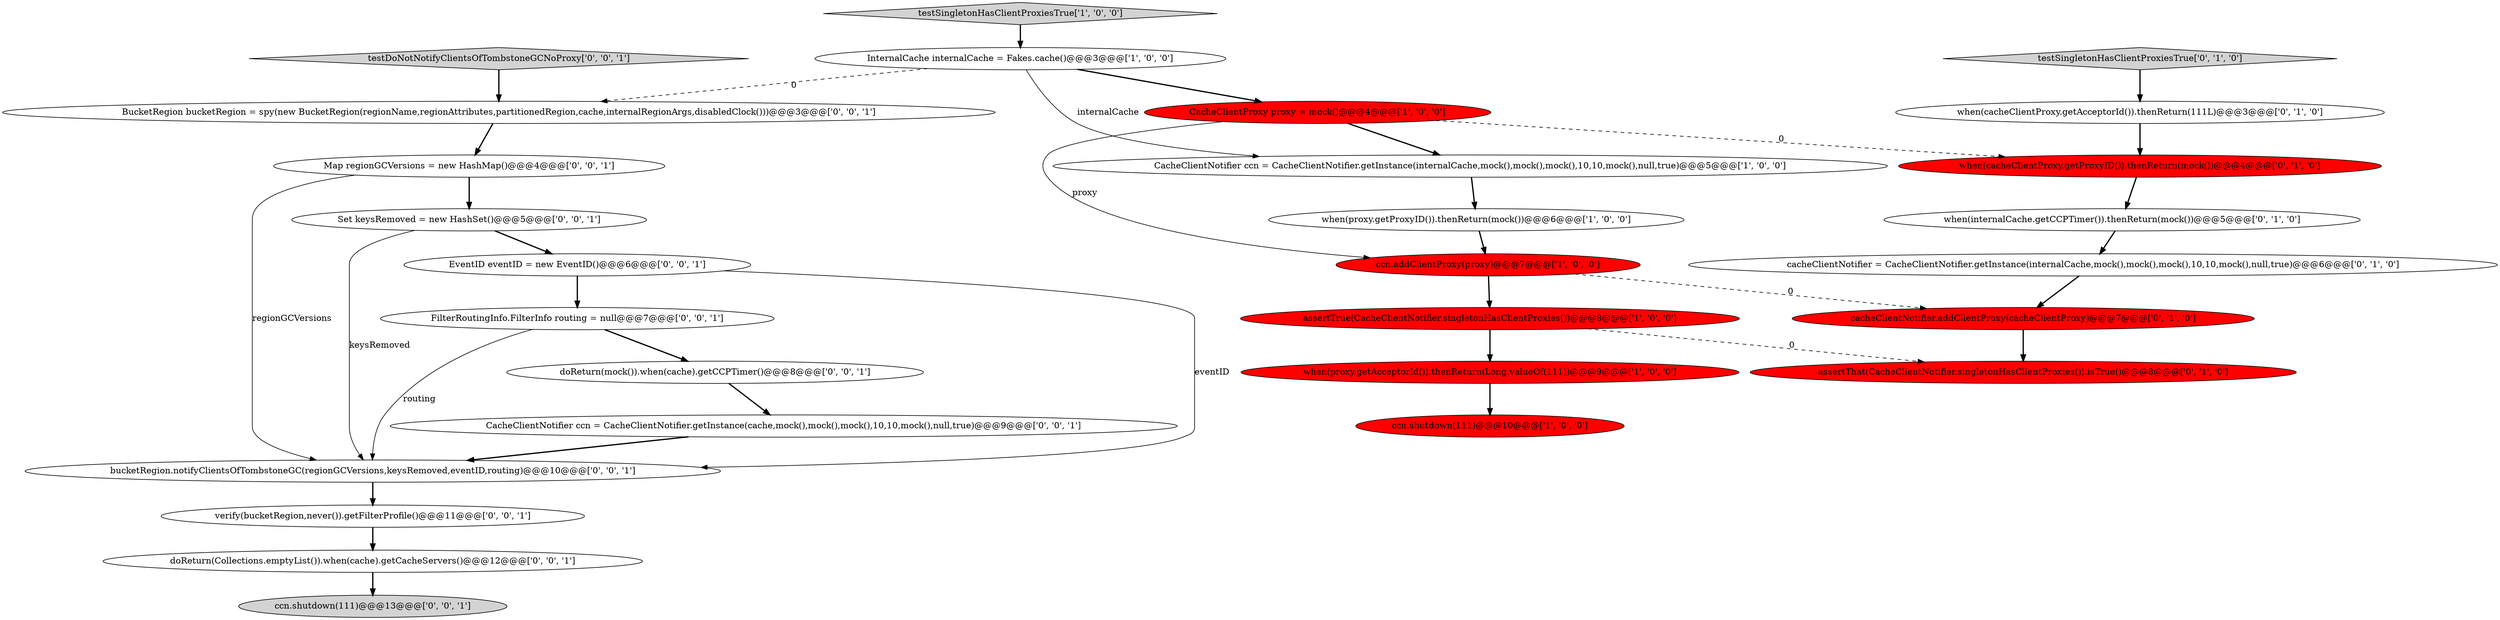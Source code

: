 digraph {
13 [style = filled, label = "cacheClientNotifier = CacheClientNotifier.getInstance(internalCache,mock(),mock(),mock(),10,10,mock(),null,true)@@@6@@@['0', '1', '0']", fillcolor = white, shape = ellipse image = "AAA0AAABBB2BBB"];
8 [style = filled, label = "when(proxy.getAcceptorId()).thenReturn(Long.valueOf(111))@@@9@@@['1', '0', '0']", fillcolor = red, shape = ellipse image = "AAA1AAABBB1BBB"];
21 [style = filled, label = "testDoNotNotifyClientsOfTombstoneGCNoProxy['0', '0', '1']", fillcolor = lightgray, shape = diamond image = "AAA0AAABBB3BBB"];
24 [style = filled, label = "EventID eventID = new EventID()@@@6@@@['0', '0', '1']", fillcolor = white, shape = ellipse image = "AAA0AAABBB3BBB"];
2 [style = filled, label = "CacheClientProxy proxy = mock()@@@4@@@['1', '0', '0']", fillcolor = red, shape = ellipse image = "AAA1AAABBB1BBB"];
25 [style = filled, label = "Map regionGCVersions = new HashMap()@@@4@@@['0', '0', '1']", fillcolor = white, shape = ellipse image = "AAA0AAABBB3BBB"];
3 [style = filled, label = "assertTrue(CacheClientNotifier.singletonHasClientProxies())@@@8@@@['1', '0', '0']", fillcolor = red, shape = ellipse image = "AAA1AAABBB1BBB"];
7 [style = filled, label = "testSingletonHasClientProxiesTrue['1', '0', '0']", fillcolor = lightgray, shape = diamond image = "AAA0AAABBB1BBB"];
9 [style = filled, label = "when(cacheClientProxy.getAcceptorId()).thenReturn(111L)@@@3@@@['0', '1', '0']", fillcolor = white, shape = ellipse image = "AAA0AAABBB2BBB"];
5 [style = filled, label = "CacheClientNotifier ccn = CacheClientNotifier.getInstance(internalCache,mock(),mock(),mock(),10,10,mock(),null,true)@@@5@@@['1', '0', '0']", fillcolor = white, shape = ellipse image = "AAA0AAABBB1BBB"];
0 [style = filled, label = "when(proxy.getProxyID()).thenReturn(mock())@@@6@@@['1', '0', '0']", fillcolor = white, shape = ellipse image = "AAA0AAABBB1BBB"];
18 [style = filled, label = "FilterRoutingInfo.FilterInfo routing = null@@@7@@@['0', '0', '1']", fillcolor = white, shape = ellipse image = "AAA0AAABBB3BBB"];
20 [style = filled, label = "ccn.shutdown(111)@@@13@@@['0', '0', '1']", fillcolor = lightgray, shape = ellipse image = "AAA0AAABBB3BBB"];
14 [style = filled, label = "when(internalCache.getCCPTimer()).thenReturn(mock())@@@5@@@['0', '1', '0']", fillcolor = white, shape = ellipse image = "AAA0AAABBB2BBB"];
22 [style = filled, label = "doReturn(mock()).when(cache).getCCPTimer()@@@8@@@['0', '0', '1']", fillcolor = white, shape = ellipse image = "AAA0AAABBB3BBB"];
26 [style = filled, label = "bucketRegion.notifyClientsOfTombstoneGC(regionGCVersions,keysRemoved,eventID,routing)@@@10@@@['0', '0', '1']", fillcolor = white, shape = ellipse image = "AAA0AAABBB3BBB"];
17 [style = filled, label = "CacheClientNotifier ccn = CacheClientNotifier.getInstance(cache,mock(),mock(),mock(),10,10,mock(),null,true)@@@9@@@['0', '0', '1']", fillcolor = white, shape = ellipse image = "AAA0AAABBB3BBB"];
15 [style = filled, label = "when(cacheClientProxy.getProxyID()).thenReturn(mock())@@@4@@@['0', '1', '0']", fillcolor = red, shape = ellipse image = "AAA1AAABBB2BBB"];
1 [style = filled, label = "InternalCache internalCache = Fakes.cache()@@@3@@@['1', '0', '0']", fillcolor = white, shape = ellipse image = "AAA0AAABBB1BBB"];
10 [style = filled, label = "testSingletonHasClientProxiesTrue['0', '1', '0']", fillcolor = lightgray, shape = diamond image = "AAA0AAABBB2BBB"];
19 [style = filled, label = "verify(bucketRegion,never()).getFilterProfile()@@@11@@@['0', '0', '1']", fillcolor = white, shape = ellipse image = "AAA0AAABBB3BBB"];
6 [style = filled, label = "ccn.addClientProxy(proxy)@@@7@@@['1', '0', '0']", fillcolor = red, shape = ellipse image = "AAA1AAABBB1BBB"];
16 [style = filled, label = "BucketRegion bucketRegion = spy(new BucketRegion(regionName,regionAttributes,partitionedRegion,cache,internalRegionArgs,disabledClock()))@@@3@@@['0', '0', '1']", fillcolor = white, shape = ellipse image = "AAA0AAABBB3BBB"];
23 [style = filled, label = "Set keysRemoved = new HashSet()@@@5@@@['0', '0', '1']", fillcolor = white, shape = ellipse image = "AAA0AAABBB3BBB"];
27 [style = filled, label = "doReturn(Collections.emptyList()).when(cache).getCacheServers()@@@12@@@['0', '0', '1']", fillcolor = white, shape = ellipse image = "AAA0AAABBB3BBB"];
12 [style = filled, label = "assertThat(CacheClientNotifier.singletonHasClientProxies()).isTrue()@@@8@@@['0', '1', '0']", fillcolor = red, shape = ellipse image = "AAA1AAABBB2BBB"];
4 [style = filled, label = "ccn.shutdown(111)@@@10@@@['1', '0', '0']", fillcolor = red, shape = ellipse image = "AAA1AAABBB1BBB"];
11 [style = filled, label = "cacheClientNotifier.addClientProxy(cacheClientProxy)@@@7@@@['0', '1', '0']", fillcolor = red, shape = ellipse image = "AAA1AAABBB2BBB"];
6->3 [style = bold, label=""];
17->26 [style = bold, label=""];
7->1 [style = bold, label=""];
23->26 [style = solid, label="keysRemoved"];
15->14 [style = bold, label=""];
1->5 [style = solid, label="internalCache"];
0->6 [style = bold, label=""];
25->23 [style = bold, label=""];
18->26 [style = solid, label="routing"];
6->11 [style = dashed, label="0"];
16->25 [style = bold, label=""];
11->12 [style = bold, label=""];
26->19 [style = bold, label=""];
2->6 [style = solid, label="proxy"];
24->18 [style = bold, label=""];
13->11 [style = bold, label=""];
2->15 [style = dashed, label="0"];
23->24 [style = bold, label=""];
18->22 [style = bold, label=""];
25->26 [style = solid, label="regionGCVersions"];
3->12 [style = dashed, label="0"];
5->0 [style = bold, label=""];
9->15 [style = bold, label=""];
24->26 [style = solid, label="eventID"];
3->8 [style = bold, label=""];
19->27 [style = bold, label=""];
1->16 [style = dashed, label="0"];
21->16 [style = bold, label=""];
22->17 [style = bold, label=""];
1->2 [style = bold, label=""];
10->9 [style = bold, label=""];
8->4 [style = bold, label=""];
14->13 [style = bold, label=""];
27->20 [style = bold, label=""];
2->5 [style = bold, label=""];
}
